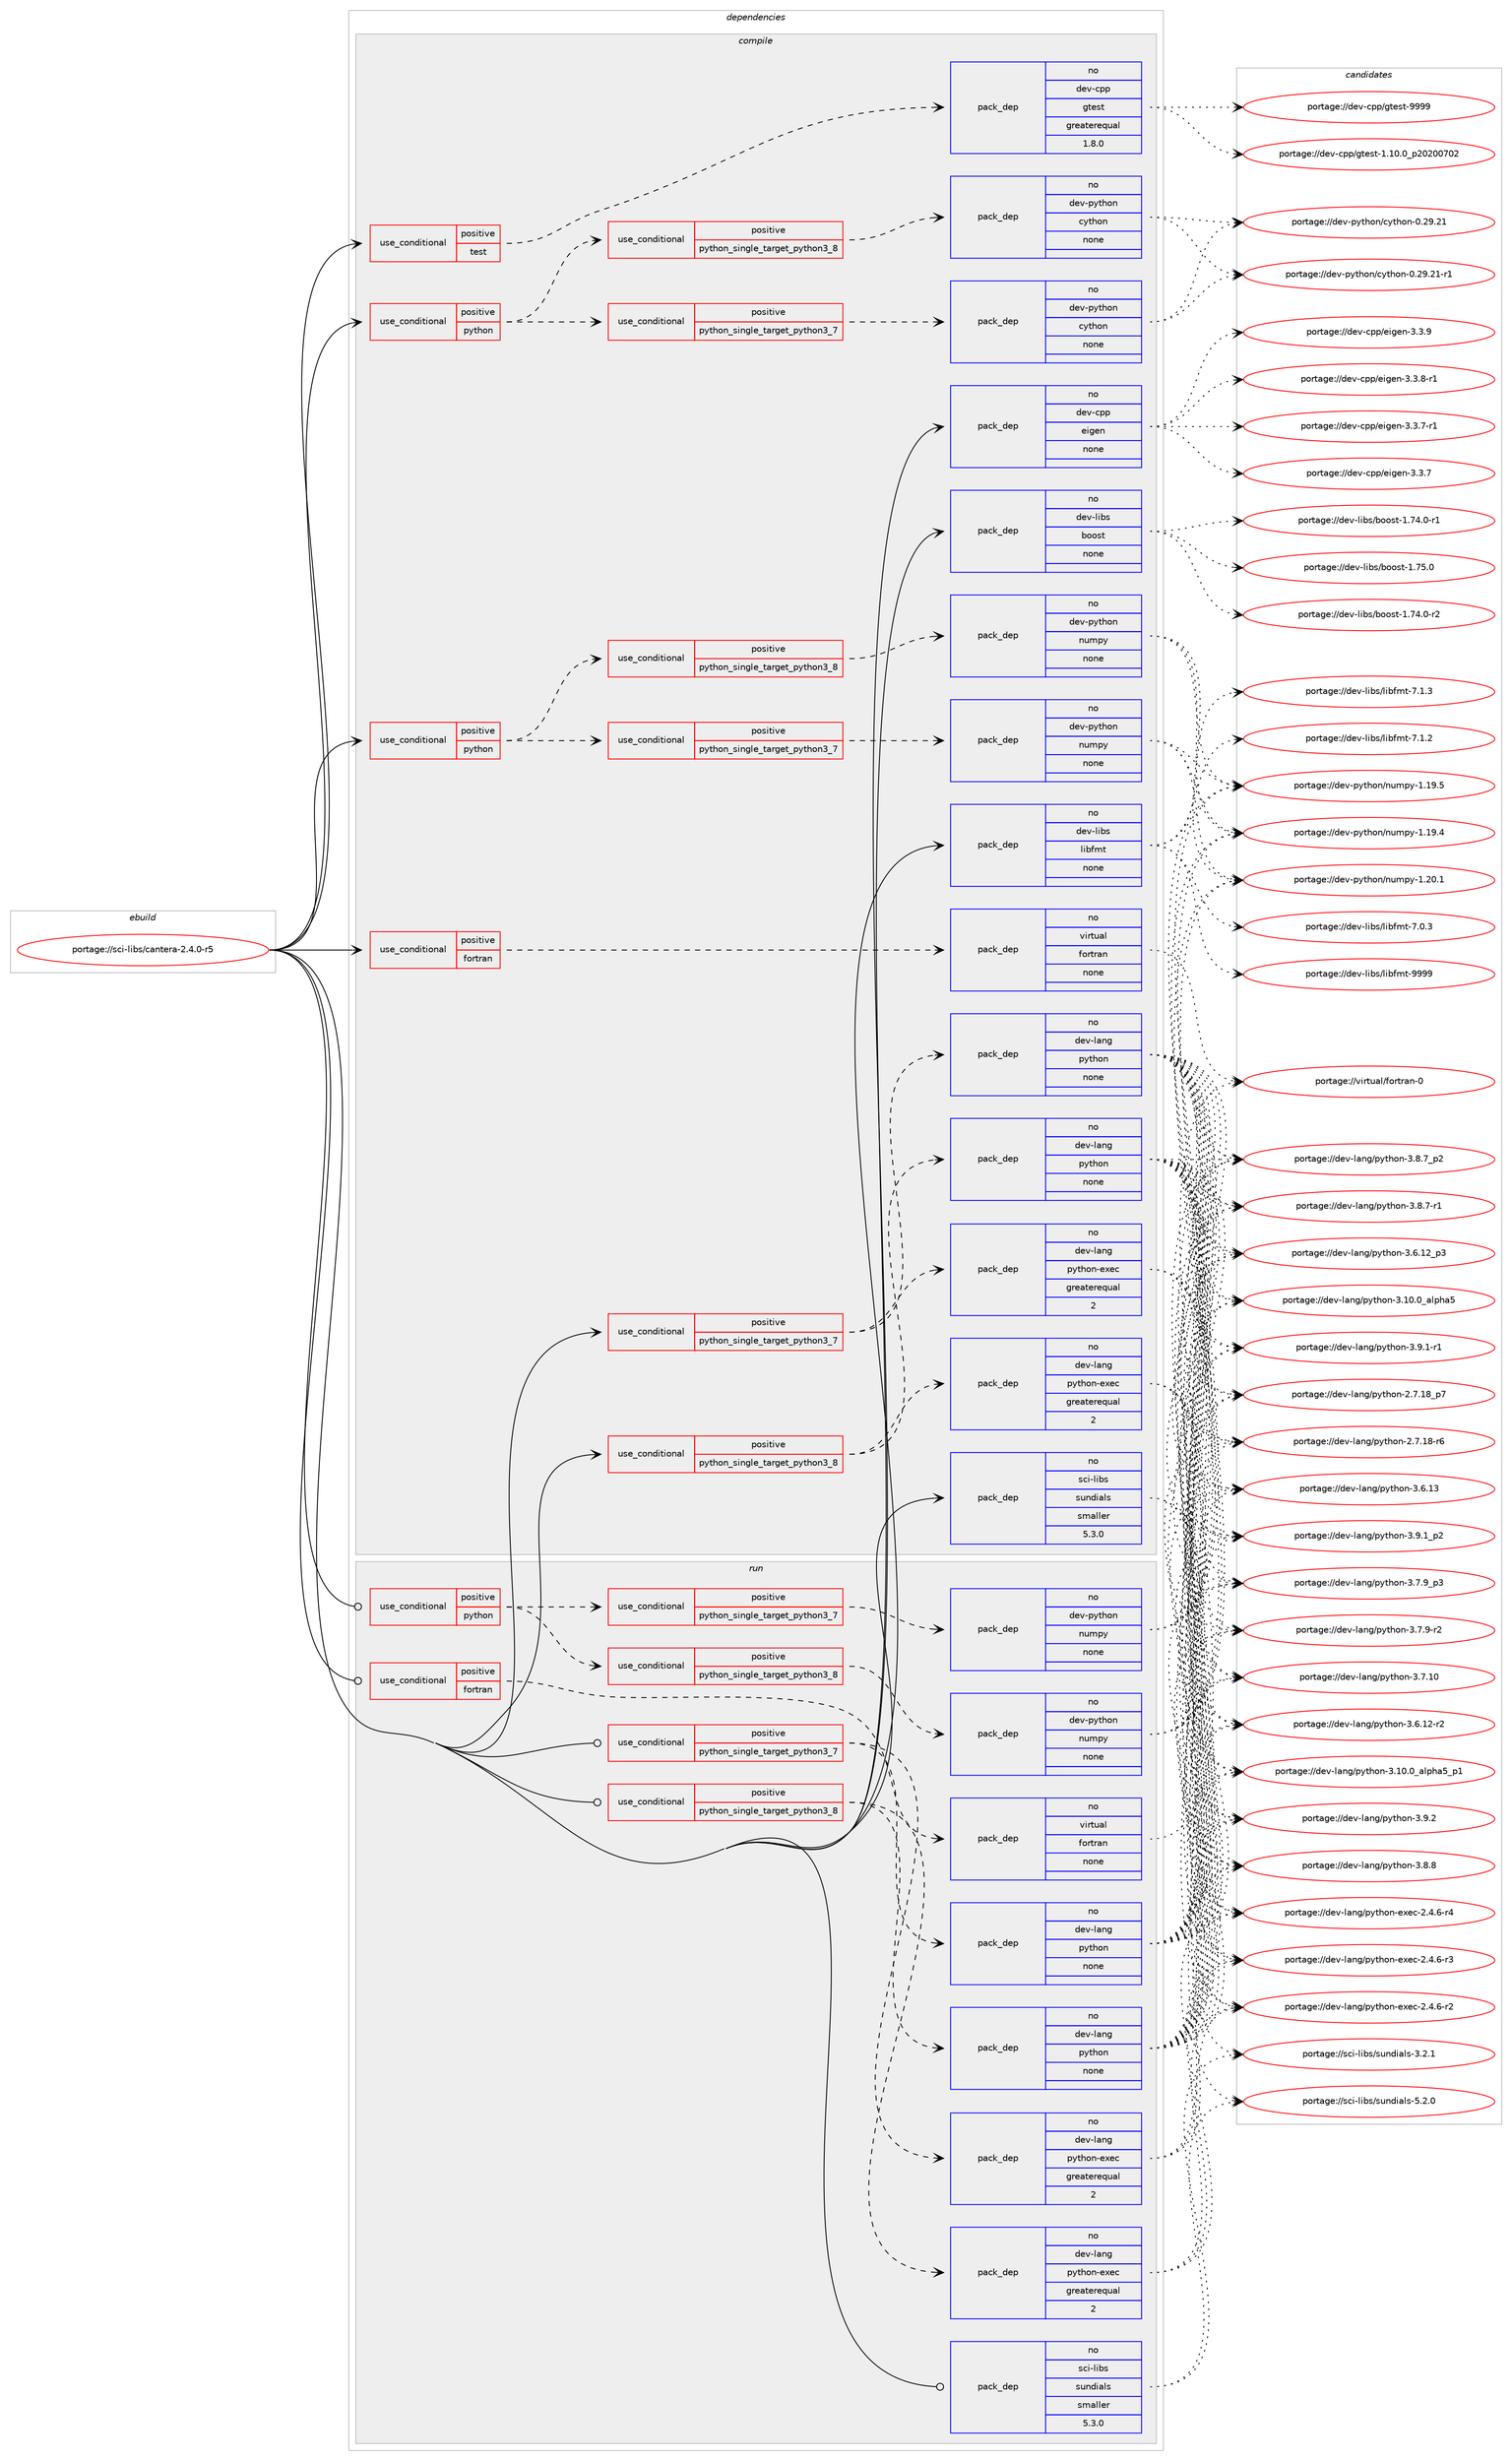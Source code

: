 digraph prolog {

# *************
# Graph options
# *************

newrank=true;
concentrate=true;
compound=true;
graph [rankdir=LR,fontname=Helvetica,fontsize=10,ranksep=1.5];#, ranksep=2.5, nodesep=0.2];
edge  [arrowhead=vee];
node  [fontname=Helvetica,fontsize=10];

# **********
# The ebuild
# **********

subgraph cluster_leftcol {
color=gray;
rank=same;
label=<<i>ebuild</i>>;
id [label="portage://sci-libs/cantera-2.4.0-r5", color=red, width=4, href="../sci-libs/cantera-2.4.0-r5.svg"];
}

# ****************
# The dependencies
# ****************

subgraph cluster_midcol {
color=gray;
label=<<i>dependencies</i>>;
subgraph cluster_compile {
fillcolor="#eeeeee";
style=filled;
label=<<i>compile</i>>;
subgraph cond1968 {
dependency7760 [label=<<TABLE BORDER="0" CELLBORDER="1" CELLSPACING="0" CELLPADDING="4"><TR><TD ROWSPAN="3" CELLPADDING="10">use_conditional</TD></TR><TR><TD>positive</TD></TR><TR><TD>fortran</TD></TR></TABLE>>, shape=none, color=red];
subgraph pack5706 {
dependency7761 [label=<<TABLE BORDER="0" CELLBORDER="1" CELLSPACING="0" CELLPADDING="4" WIDTH="220"><TR><TD ROWSPAN="6" CELLPADDING="30">pack_dep</TD></TR><TR><TD WIDTH="110">no</TD></TR><TR><TD>virtual</TD></TR><TR><TD>fortran</TD></TR><TR><TD>none</TD></TR><TR><TD></TD></TR></TABLE>>, shape=none, color=blue];
}
dependency7760:e -> dependency7761:w [weight=20,style="dashed",arrowhead="vee"];
}
id:e -> dependency7760:w [weight=20,style="solid",arrowhead="vee"];
subgraph cond1969 {
dependency7762 [label=<<TABLE BORDER="0" CELLBORDER="1" CELLSPACING="0" CELLPADDING="4"><TR><TD ROWSPAN="3" CELLPADDING="10">use_conditional</TD></TR><TR><TD>positive</TD></TR><TR><TD>python</TD></TR></TABLE>>, shape=none, color=red];
subgraph cond1970 {
dependency7763 [label=<<TABLE BORDER="0" CELLBORDER="1" CELLSPACING="0" CELLPADDING="4"><TR><TD ROWSPAN="3" CELLPADDING="10">use_conditional</TD></TR><TR><TD>positive</TD></TR><TR><TD>python_single_target_python3_7</TD></TR></TABLE>>, shape=none, color=red];
subgraph pack5707 {
dependency7764 [label=<<TABLE BORDER="0" CELLBORDER="1" CELLSPACING="0" CELLPADDING="4" WIDTH="220"><TR><TD ROWSPAN="6" CELLPADDING="30">pack_dep</TD></TR><TR><TD WIDTH="110">no</TD></TR><TR><TD>dev-python</TD></TR><TR><TD>cython</TD></TR><TR><TD>none</TD></TR><TR><TD></TD></TR></TABLE>>, shape=none, color=blue];
}
dependency7763:e -> dependency7764:w [weight=20,style="dashed",arrowhead="vee"];
}
dependency7762:e -> dependency7763:w [weight=20,style="dashed",arrowhead="vee"];
subgraph cond1971 {
dependency7765 [label=<<TABLE BORDER="0" CELLBORDER="1" CELLSPACING="0" CELLPADDING="4"><TR><TD ROWSPAN="3" CELLPADDING="10">use_conditional</TD></TR><TR><TD>positive</TD></TR><TR><TD>python_single_target_python3_8</TD></TR></TABLE>>, shape=none, color=red];
subgraph pack5708 {
dependency7766 [label=<<TABLE BORDER="0" CELLBORDER="1" CELLSPACING="0" CELLPADDING="4" WIDTH="220"><TR><TD ROWSPAN="6" CELLPADDING="30">pack_dep</TD></TR><TR><TD WIDTH="110">no</TD></TR><TR><TD>dev-python</TD></TR><TR><TD>cython</TD></TR><TR><TD>none</TD></TR><TR><TD></TD></TR></TABLE>>, shape=none, color=blue];
}
dependency7765:e -> dependency7766:w [weight=20,style="dashed",arrowhead="vee"];
}
dependency7762:e -> dependency7765:w [weight=20,style="dashed",arrowhead="vee"];
}
id:e -> dependency7762:w [weight=20,style="solid",arrowhead="vee"];
subgraph cond1972 {
dependency7767 [label=<<TABLE BORDER="0" CELLBORDER="1" CELLSPACING="0" CELLPADDING="4"><TR><TD ROWSPAN="3" CELLPADDING="10">use_conditional</TD></TR><TR><TD>positive</TD></TR><TR><TD>python</TD></TR></TABLE>>, shape=none, color=red];
subgraph cond1973 {
dependency7768 [label=<<TABLE BORDER="0" CELLBORDER="1" CELLSPACING="0" CELLPADDING="4"><TR><TD ROWSPAN="3" CELLPADDING="10">use_conditional</TD></TR><TR><TD>positive</TD></TR><TR><TD>python_single_target_python3_7</TD></TR></TABLE>>, shape=none, color=red];
subgraph pack5709 {
dependency7769 [label=<<TABLE BORDER="0" CELLBORDER="1" CELLSPACING="0" CELLPADDING="4" WIDTH="220"><TR><TD ROWSPAN="6" CELLPADDING="30">pack_dep</TD></TR><TR><TD WIDTH="110">no</TD></TR><TR><TD>dev-python</TD></TR><TR><TD>numpy</TD></TR><TR><TD>none</TD></TR><TR><TD></TD></TR></TABLE>>, shape=none, color=blue];
}
dependency7768:e -> dependency7769:w [weight=20,style="dashed",arrowhead="vee"];
}
dependency7767:e -> dependency7768:w [weight=20,style="dashed",arrowhead="vee"];
subgraph cond1974 {
dependency7770 [label=<<TABLE BORDER="0" CELLBORDER="1" CELLSPACING="0" CELLPADDING="4"><TR><TD ROWSPAN="3" CELLPADDING="10">use_conditional</TD></TR><TR><TD>positive</TD></TR><TR><TD>python_single_target_python3_8</TD></TR></TABLE>>, shape=none, color=red];
subgraph pack5710 {
dependency7771 [label=<<TABLE BORDER="0" CELLBORDER="1" CELLSPACING="0" CELLPADDING="4" WIDTH="220"><TR><TD ROWSPAN="6" CELLPADDING="30">pack_dep</TD></TR><TR><TD WIDTH="110">no</TD></TR><TR><TD>dev-python</TD></TR><TR><TD>numpy</TD></TR><TR><TD>none</TD></TR><TR><TD></TD></TR></TABLE>>, shape=none, color=blue];
}
dependency7770:e -> dependency7771:w [weight=20,style="dashed",arrowhead="vee"];
}
dependency7767:e -> dependency7770:w [weight=20,style="dashed",arrowhead="vee"];
}
id:e -> dependency7767:w [weight=20,style="solid",arrowhead="vee"];
subgraph cond1975 {
dependency7772 [label=<<TABLE BORDER="0" CELLBORDER="1" CELLSPACING="0" CELLPADDING="4"><TR><TD ROWSPAN="3" CELLPADDING="10">use_conditional</TD></TR><TR><TD>positive</TD></TR><TR><TD>python_single_target_python3_7</TD></TR></TABLE>>, shape=none, color=red];
subgraph pack5711 {
dependency7773 [label=<<TABLE BORDER="0" CELLBORDER="1" CELLSPACING="0" CELLPADDING="4" WIDTH="220"><TR><TD ROWSPAN="6" CELLPADDING="30">pack_dep</TD></TR><TR><TD WIDTH="110">no</TD></TR><TR><TD>dev-lang</TD></TR><TR><TD>python</TD></TR><TR><TD>none</TD></TR><TR><TD></TD></TR></TABLE>>, shape=none, color=blue];
}
dependency7772:e -> dependency7773:w [weight=20,style="dashed",arrowhead="vee"];
subgraph pack5712 {
dependency7774 [label=<<TABLE BORDER="0" CELLBORDER="1" CELLSPACING="0" CELLPADDING="4" WIDTH="220"><TR><TD ROWSPAN="6" CELLPADDING="30">pack_dep</TD></TR><TR><TD WIDTH="110">no</TD></TR><TR><TD>dev-lang</TD></TR><TR><TD>python-exec</TD></TR><TR><TD>greaterequal</TD></TR><TR><TD>2</TD></TR></TABLE>>, shape=none, color=blue];
}
dependency7772:e -> dependency7774:w [weight=20,style="dashed",arrowhead="vee"];
}
id:e -> dependency7772:w [weight=20,style="solid",arrowhead="vee"];
subgraph cond1976 {
dependency7775 [label=<<TABLE BORDER="0" CELLBORDER="1" CELLSPACING="0" CELLPADDING="4"><TR><TD ROWSPAN="3" CELLPADDING="10">use_conditional</TD></TR><TR><TD>positive</TD></TR><TR><TD>python_single_target_python3_8</TD></TR></TABLE>>, shape=none, color=red];
subgraph pack5713 {
dependency7776 [label=<<TABLE BORDER="0" CELLBORDER="1" CELLSPACING="0" CELLPADDING="4" WIDTH="220"><TR><TD ROWSPAN="6" CELLPADDING="30">pack_dep</TD></TR><TR><TD WIDTH="110">no</TD></TR><TR><TD>dev-lang</TD></TR><TR><TD>python</TD></TR><TR><TD>none</TD></TR><TR><TD></TD></TR></TABLE>>, shape=none, color=blue];
}
dependency7775:e -> dependency7776:w [weight=20,style="dashed",arrowhead="vee"];
subgraph pack5714 {
dependency7777 [label=<<TABLE BORDER="0" CELLBORDER="1" CELLSPACING="0" CELLPADDING="4" WIDTH="220"><TR><TD ROWSPAN="6" CELLPADDING="30">pack_dep</TD></TR><TR><TD WIDTH="110">no</TD></TR><TR><TD>dev-lang</TD></TR><TR><TD>python-exec</TD></TR><TR><TD>greaterequal</TD></TR><TR><TD>2</TD></TR></TABLE>>, shape=none, color=blue];
}
dependency7775:e -> dependency7777:w [weight=20,style="dashed",arrowhead="vee"];
}
id:e -> dependency7775:w [weight=20,style="solid",arrowhead="vee"];
subgraph cond1977 {
dependency7778 [label=<<TABLE BORDER="0" CELLBORDER="1" CELLSPACING="0" CELLPADDING="4"><TR><TD ROWSPAN="3" CELLPADDING="10">use_conditional</TD></TR><TR><TD>positive</TD></TR><TR><TD>test</TD></TR></TABLE>>, shape=none, color=red];
subgraph pack5715 {
dependency7779 [label=<<TABLE BORDER="0" CELLBORDER="1" CELLSPACING="0" CELLPADDING="4" WIDTH="220"><TR><TD ROWSPAN="6" CELLPADDING="30">pack_dep</TD></TR><TR><TD WIDTH="110">no</TD></TR><TR><TD>dev-cpp</TD></TR><TR><TD>gtest</TD></TR><TR><TD>greaterequal</TD></TR><TR><TD>1.8.0</TD></TR></TABLE>>, shape=none, color=blue];
}
dependency7778:e -> dependency7779:w [weight=20,style="dashed",arrowhead="vee"];
}
id:e -> dependency7778:w [weight=20,style="solid",arrowhead="vee"];
subgraph pack5716 {
dependency7780 [label=<<TABLE BORDER="0" CELLBORDER="1" CELLSPACING="0" CELLPADDING="4" WIDTH="220"><TR><TD ROWSPAN="6" CELLPADDING="30">pack_dep</TD></TR><TR><TD WIDTH="110">no</TD></TR><TR><TD>dev-cpp</TD></TR><TR><TD>eigen</TD></TR><TR><TD>none</TD></TR><TR><TD></TD></TR></TABLE>>, shape=none, color=blue];
}
id:e -> dependency7780:w [weight=20,style="solid",arrowhead="vee"];
subgraph pack5717 {
dependency7781 [label=<<TABLE BORDER="0" CELLBORDER="1" CELLSPACING="0" CELLPADDING="4" WIDTH="220"><TR><TD ROWSPAN="6" CELLPADDING="30">pack_dep</TD></TR><TR><TD WIDTH="110">no</TD></TR><TR><TD>dev-libs</TD></TR><TR><TD>boost</TD></TR><TR><TD>none</TD></TR><TR><TD></TD></TR></TABLE>>, shape=none, color=blue];
}
id:e -> dependency7781:w [weight=20,style="solid",arrowhead="vee"];
subgraph pack5718 {
dependency7782 [label=<<TABLE BORDER="0" CELLBORDER="1" CELLSPACING="0" CELLPADDING="4" WIDTH="220"><TR><TD ROWSPAN="6" CELLPADDING="30">pack_dep</TD></TR><TR><TD WIDTH="110">no</TD></TR><TR><TD>dev-libs</TD></TR><TR><TD>libfmt</TD></TR><TR><TD>none</TD></TR><TR><TD></TD></TR></TABLE>>, shape=none, color=blue];
}
id:e -> dependency7782:w [weight=20,style="solid",arrowhead="vee"];
subgraph pack5719 {
dependency7783 [label=<<TABLE BORDER="0" CELLBORDER="1" CELLSPACING="0" CELLPADDING="4" WIDTH="220"><TR><TD ROWSPAN="6" CELLPADDING="30">pack_dep</TD></TR><TR><TD WIDTH="110">no</TD></TR><TR><TD>sci-libs</TD></TR><TR><TD>sundials</TD></TR><TR><TD>smaller</TD></TR><TR><TD>5.3.0</TD></TR></TABLE>>, shape=none, color=blue];
}
id:e -> dependency7783:w [weight=20,style="solid",arrowhead="vee"];
}
subgraph cluster_compileandrun {
fillcolor="#eeeeee";
style=filled;
label=<<i>compile and run</i>>;
}
subgraph cluster_run {
fillcolor="#eeeeee";
style=filled;
label=<<i>run</i>>;
subgraph cond1978 {
dependency7784 [label=<<TABLE BORDER="0" CELLBORDER="1" CELLSPACING="0" CELLPADDING="4"><TR><TD ROWSPAN="3" CELLPADDING="10">use_conditional</TD></TR><TR><TD>positive</TD></TR><TR><TD>fortran</TD></TR></TABLE>>, shape=none, color=red];
subgraph pack5720 {
dependency7785 [label=<<TABLE BORDER="0" CELLBORDER="1" CELLSPACING="0" CELLPADDING="4" WIDTH="220"><TR><TD ROWSPAN="6" CELLPADDING="30">pack_dep</TD></TR><TR><TD WIDTH="110">no</TD></TR><TR><TD>virtual</TD></TR><TR><TD>fortran</TD></TR><TR><TD>none</TD></TR><TR><TD></TD></TR></TABLE>>, shape=none, color=blue];
}
dependency7784:e -> dependency7785:w [weight=20,style="dashed",arrowhead="vee"];
}
id:e -> dependency7784:w [weight=20,style="solid",arrowhead="odot"];
subgraph cond1979 {
dependency7786 [label=<<TABLE BORDER="0" CELLBORDER="1" CELLSPACING="0" CELLPADDING="4"><TR><TD ROWSPAN="3" CELLPADDING="10">use_conditional</TD></TR><TR><TD>positive</TD></TR><TR><TD>python</TD></TR></TABLE>>, shape=none, color=red];
subgraph cond1980 {
dependency7787 [label=<<TABLE BORDER="0" CELLBORDER="1" CELLSPACING="0" CELLPADDING="4"><TR><TD ROWSPAN="3" CELLPADDING="10">use_conditional</TD></TR><TR><TD>positive</TD></TR><TR><TD>python_single_target_python3_7</TD></TR></TABLE>>, shape=none, color=red];
subgraph pack5721 {
dependency7788 [label=<<TABLE BORDER="0" CELLBORDER="1" CELLSPACING="0" CELLPADDING="4" WIDTH="220"><TR><TD ROWSPAN="6" CELLPADDING="30">pack_dep</TD></TR><TR><TD WIDTH="110">no</TD></TR><TR><TD>dev-python</TD></TR><TR><TD>numpy</TD></TR><TR><TD>none</TD></TR><TR><TD></TD></TR></TABLE>>, shape=none, color=blue];
}
dependency7787:e -> dependency7788:w [weight=20,style="dashed",arrowhead="vee"];
}
dependency7786:e -> dependency7787:w [weight=20,style="dashed",arrowhead="vee"];
subgraph cond1981 {
dependency7789 [label=<<TABLE BORDER="0" CELLBORDER="1" CELLSPACING="0" CELLPADDING="4"><TR><TD ROWSPAN="3" CELLPADDING="10">use_conditional</TD></TR><TR><TD>positive</TD></TR><TR><TD>python_single_target_python3_8</TD></TR></TABLE>>, shape=none, color=red];
subgraph pack5722 {
dependency7790 [label=<<TABLE BORDER="0" CELLBORDER="1" CELLSPACING="0" CELLPADDING="4" WIDTH="220"><TR><TD ROWSPAN="6" CELLPADDING="30">pack_dep</TD></TR><TR><TD WIDTH="110">no</TD></TR><TR><TD>dev-python</TD></TR><TR><TD>numpy</TD></TR><TR><TD>none</TD></TR><TR><TD></TD></TR></TABLE>>, shape=none, color=blue];
}
dependency7789:e -> dependency7790:w [weight=20,style="dashed",arrowhead="vee"];
}
dependency7786:e -> dependency7789:w [weight=20,style="dashed",arrowhead="vee"];
}
id:e -> dependency7786:w [weight=20,style="solid",arrowhead="odot"];
subgraph cond1982 {
dependency7791 [label=<<TABLE BORDER="0" CELLBORDER="1" CELLSPACING="0" CELLPADDING="4"><TR><TD ROWSPAN="3" CELLPADDING="10">use_conditional</TD></TR><TR><TD>positive</TD></TR><TR><TD>python_single_target_python3_7</TD></TR></TABLE>>, shape=none, color=red];
subgraph pack5723 {
dependency7792 [label=<<TABLE BORDER="0" CELLBORDER="1" CELLSPACING="0" CELLPADDING="4" WIDTH="220"><TR><TD ROWSPAN="6" CELLPADDING="30">pack_dep</TD></TR><TR><TD WIDTH="110">no</TD></TR><TR><TD>dev-lang</TD></TR><TR><TD>python</TD></TR><TR><TD>none</TD></TR><TR><TD></TD></TR></TABLE>>, shape=none, color=blue];
}
dependency7791:e -> dependency7792:w [weight=20,style="dashed",arrowhead="vee"];
subgraph pack5724 {
dependency7793 [label=<<TABLE BORDER="0" CELLBORDER="1" CELLSPACING="0" CELLPADDING="4" WIDTH="220"><TR><TD ROWSPAN="6" CELLPADDING="30">pack_dep</TD></TR><TR><TD WIDTH="110">no</TD></TR><TR><TD>dev-lang</TD></TR><TR><TD>python-exec</TD></TR><TR><TD>greaterequal</TD></TR><TR><TD>2</TD></TR></TABLE>>, shape=none, color=blue];
}
dependency7791:e -> dependency7793:w [weight=20,style="dashed",arrowhead="vee"];
}
id:e -> dependency7791:w [weight=20,style="solid",arrowhead="odot"];
subgraph cond1983 {
dependency7794 [label=<<TABLE BORDER="0" CELLBORDER="1" CELLSPACING="0" CELLPADDING="4"><TR><TD ROWSPAN="3" CELLPADDING="10">use_conditional</TD></TR><TR><TD>positive</TD></TR><TR><TD>python_single_target_python3_8</TD></TR></TABLE>>, shape=none, color=red];
subgraph pack5725 {
dependency7795 [label=<<TABLE BORDER="0" CELLBORDER="1" CELLSPACING="0" CELLPADDING="4" WIDTH="220"><TR><TD ROWSPAN="6" CELLPADDING="30">pack_dep</TD></TR><TR><TD WIDTH="110">no</TD></TR><TR><TD>dev-lang</TD></TR><TR><TD>python</TD></TR><TR><TD>none</TD></TR><TR><TD></TD></TR></TABLE>>, shape=none, color=blue];
}
dependency7794:e -> dependency7795:w [weight=20,style="dashed",arrowhead="vee"];
subgraph pack5726 {
dependency7796 [label=<<TABLE BORDER="0" CELLBORDER="1" CELLSPACING="0" CELLPADDING="4" WIDTH="220"><TR><TD ROWSPAN="6" CELLPADDING="30">pack_dep</TD></TR><TR><TD WIDTH="110">no</TD></TR><TR><TD>dev-lang</TD></TR><TR><TD>python-exec</TD></TR><TR><TD>greaterequal</TD></TR><TR><TD>2</TD></TR></TABLE>>, shape=none, color=blue];
}
dependency7794:e -> dependency7796:w [weight=20,style="dashed",arrowhead="vee"];
}
id:e -> dependency7794:w [weight=20,style="solid",arrowhead="odot"];
subgraph pack5727 {
dependency7797 [label=<<TABLE BORDER="0" CELLBORDER="1" CELLSPACING="0" CELLPADDING="4" WIDTH="220"><TR><TD ROWSPAN="6" CELLPADDING="30">pack_dep</TD></TR><TR><TD WIDTH="110">no</TD></TR><TR><TD>sci-libs</TD></TR><TR><TD>sundials</TD></TR><TR><TD>smaller</TD></TR><TR><TD>5.3.0</TD></TR></TABLE>>, shape=none, color=blue];
}
id:e -> dependency7797:w [weight=20,style="solid",arrowhead="odot"];
}
}

# **************
# The candidates
# **************

subgraph cluster_choices {
rank=same;
color=gray;
label=<<i>candidates</i>>;

subgraph choice5706 {
color=black;
nodesep=1;
choice1181051141161179710847102111114116114971104548 [label="portage://virtual/fortran-0", color=red, width=4,href="../virtual/fortran-0.svg"];
dependency7761:e -> choice1181051141161179710847102111114116114971104548:w [style=dotted,weight="100"];
}
subgraph choice5707 {
color=black;
nodesep=1;
choice10010111845112121116104111110479912111610411111045484650574650494511449 [label="portage://dev-python/cython-0.29.21-r1", color=red, width=4,href="../dev-python/cython-0.29.21-r1.svg"];
choice1001011184511212111610411111047991211161041111104548465057465049 [label="portage://dev-python/cython-0.29.21", color=red, width=4,href="../dev-python/cython-0.29.21.svg"];
dependency7764:e -> choice10010111845112121116104111110479912111610411111045484650574650494511449:w [style=dotted,weight="100"];
dependency7764:e -> choice1001011184511212111610411111047991211161041111104548465057465049:w [style=dotted,weight="100"];
}
subgraph choice5708 {
color=black;
nodesep=1;
choice10010111845112121116104111110479912111610411111045484650574650494511449 [label="portage://dev-python/cython-0.29.21-r1", color=red, width=4,href="../dev-python/cython-0.29.21-r1.svg"];
choice1001011184511212111610411111047991211161041111104548465057465049 [label="portage://dev-python/cython-0.29.21", color=red, width=4,href="../dev-python/cython-0.29.21.svg"];
dependency7766:e -> choice10010111845112121116104111110479912111610411111045484650574650494511449:w [style=dotted,weight="100"];
dependency7766:e -> choice1001011184511212111610411111047991211161041111104548465057465049:w [style=dotted,weight="100"];
}
subgraph choice5709 {
color=black;
nodesep=1;
choice100101118451121211161041111104711011710911212145494650484649 [label="portage://dev-python/numpy-1.20.1", color=red, width=4,href="../dev-python/numpy-1.20.1.svg"];
choice100101118451121211161041111104711011710911212145494649574653 [label="portage://dev-python/numpy-1.19.5", color=red, width=4,href="../dev-python/numpy-1.19.5.svg"];
choice100101118451121211161041111104711011710911212145494649574652 [label="portage://dev-python/numpy-1.19.4", color=red, width=4,href="../dev-python/numpy-1.19.4.svg"];
dependency7769:e -> choice100101118451121211161041111104711011710911212145494650484649:w [style=dotted,weight="100"];
dependency7769:e -> choice100101118451121211161041111104711011710911212145494649574653:w [style=dotted,weight="100"];
dependency7769:e -> choice100101118451121211161041111104711011710911212145494649574652:w [style=dotted,weight="100"];
}
subgraph choice5710 {
color=black;
nodesep=1;
choice100101118451121211161041111104711011710911212145494650484649 [label="portage://dev-python/numpy-1.20.1", color=red, width=4,href="../dev-python/numpy-1.20.1.svg"];
choice100101118451121211161041111104711011710911212145494649574653 [label="portage://dev-python/numpy-1.19.5", color=red, width=4,href="../dev-python/numpy-1.19.5.svg"];
choice100101118451121211161041111104711011710911212145494649574652 [label="portage://dev-python/numpy-1.19.4", color=red, width=4,href="../dev-python/numpy-1.19.4.svg"];
dependency7771:e -> choice100101118451121211161041111104711011710911212145494650484649:w [style=dotted,weight="100"];
dependency7771:e -> choice100101118451121211161041111104711011710911212145494649574653:w [style=dotted,weight="100"];
dependency7771:e -> choice100101118451121211161041111104711011710911212145494649574652:w [style=dotted,weight="100"];
}
subgraph choice5711 {
color=black;
nodesep=1;
choice100101118451089711010347112121116104111110455146574650 [label="portage://dev-lang/python-3.9.2", color=red, width=4,href="../dev-lang/python-3.9.2.svg"];
choice1001011184510897110103471121211161041111104551465746499511250 [label="portage://dev-lang/python-3.9.1_p2", color=red, width=4,href="../dev-lang/python-3.9.1_p2.svg"];
choice1001011184510897110103471121211161041111104551465746494511449 [label="portage://dev-lang/python-3.9.1-r1", color=red, width=4,href="../dev-lang/python-3.9.1-r1.svg"];
choice100101118451089711010347112121116104111110455146564656 [label="portage://dev-lang/python-3.8.8", color=red, width=4,href="../dev-lang/python-3.8.8.svg"];
choice1001011184510897110103471121211161041111104551465646559511250 [label="portage://dev-lang/python-3.8.7_p2", color=red, width=4,href="../dev-lang/python-3.8.7_p2.svg"];
choice1001011184510897110103471121211161041111104551465646554511449 [label="portage://dev-lang/python-3.8.7-r1", color=red, width=4,href="../dev-lang/python-3.8.7-r1.svg"];
choice1001011184510897110103471121211161041111104551465546579511251 [label="portage://dev-lang/python-3.7.9_p3", color=red, width=4,href="../dev-lang/python-3.7.9_p3.svg"];
choice1001011184510897110103471121211161041111104551465546574511450 [label="portage://dev-lang/python-3.7.9-r2", color=red, width=4,href="../dev-lang/python-3.7.9-r2.svg"];
choice10010111845108971101034711212111610411111045514655464948 [label="portage://dev-lang/python-3.7.10", color=red, width=4,href="../dev-lang/python-3.7.10.svg"];
choice10010111845108971101034711212111610411111045514654464951 [label="portage://dev-lang/python-3.6.13", color=red, width=4,href="../dev-lang/python-3.6.13.svg"];
choice100101118451089711010347112121116104111110455146544649509511251 [label="portage://dev-lang/python-3.6.12_p3", color=red, width=4,href="../dev-lang/python-3.6.12_p3.svg"];
choice100101118451089711010347112121116104111110455146544649504511450 [label="portage://dev-lang/python-3.6.12-r2", color=red, width=4,href="../dev-lang/python-3.6.12-r2.svg"];
choice10010111845108971101034711212111610411111045514649484648959710811210497539511249 [label="portage://dev-lang/python-3.10.0_alpha5_p1", color=red, width=4,href="../dev-lang/python-3.10.0_alpha5_p1.svg"];
choice1001011184510897110103471121211161041111104551464948464895971081121049753 [label="portage://dev-lang/python-3.10.0_alpha5", color=red, width=4,href="../dev-lang/python-3.10.0_alpha5.svg"];
choice100101118451089711010347112121116104111110455046554649569511255 [label="portage://dev-lang/python-2.7.18_p7", color=red, width=4,href="../dev-lang/python-2.7.18_p7.svg"];
choice100101118451089711010347112121116104111110455046554649564511454 [label="portage://dev-lang/python-2.7.18-r6", color=red, width=4,href="../dev-lang/python-2.7.18-r6.svg"];
dependency7773:e -> choice100101118451089711010347112121116104111110455146574650:w [style=dotted,weight="100"];
dependency7773:e -> choice1001011184510897110103471121211161041111104551465746499511250:w [style=dotted,weight="100"];
dependency7773:e -> choice1001011184510897110103471121211161041111104551465746494511449:w [style=dotted,weight="100"];
dependency7773:e -> choice100101118451089711010347112121116104111110455146564656:w [style=dotted,weight="100"];
dependency7773:e -> choice1001011184510897110103471121211161041111104551465646559511250:w [style=dotted,weight="100"];
dependency7773:e -> choice1001011184510897110103471121211161041111104551465646554511449:w [style=dotted,weight="100"];
dependency7773:e -> choice1001011184510897110103471121211161041111104551465546579511251:w [style=dotted,weight="100"];
dependency7773:e -> choice1001011184510897110103471121211161041111104551465546574511450:w [style=dotted,weight="100"];
dependency7773:e -> choice10010111845108971101034711212111610411111045514655464948:w [style=dotted,weight="100"];
dependency7773:e -> choice10010111845108971101034711212111610411111045514654464951:w [style=dotted,weight="100"];
dependency7773:e -> choice100101118451089711010347112121116104111110455146544649509511251:w [style=dotted,weight="100"];
dependency7773:e -> choice100101118451089711010347112121116104111110455146544649504511450:w [style=dotted,weight="100"];
dependency7773:e -> choice10010111845108971101034711212111610411111045514649484648959710811210497539511249:w [style=dotted,weight="100"];
dependency7773:e -> choice1001011184510897110103471121211161041111104551464948464895971081121049753:w [style=dotted,weight="100"];
dependency7773:e -> choice100101118451089711010347112121116104111110455046554649569511255:w [style=dotted,weight="100"];
dependency7773:e -> choice100101118451089711010347112121116104111110455046554649564511454:w [style=dotted,weight="100"];
}
subgraph choice5712 {
color=black;
nodesep=1;
choice10010111845108971101034711212111610411111045101120101994550465246544511452 [label="portage://dev-lang/python-exec-2.4.6-r4", color=red, width=4,href="../dev-lang/python-exec-2.4.6-r4.svg"];
choice10010111845108971101034711212111610411111045101120101994550465246544511451 [label="portage://dev-lang/python-exec-2.4.6-r3", color=red, width=4,href="../dev-lang/python-exec-2.4.6-r3.svg"];
choice10010111845108971101034711212111610411111045101120101994550465246544511450 [label="portage://dev-lang/python-exec-2.4.6-r2", color=red, width=4,href="../dev-lang/python-exec-2.4.6-r2.svg"];
dependency7774:e -> choice10010111845108971101034711212111610411111045101120101994550465246544511452:w [style=dotted,weight="100"];
dependency7774:e -> choice10010111845108971101034711212111610411111045101120101994550465246544511451:w [style=dotted,weight="100"];
dependency7774:e -> choice10010111845108971101034711212111610411111045101120101994550465246544511450:w [style=dotted,weight="100"];
}
subgraph choice5713 {
color=black;
nodesep=1;
choice100101118451089711010347112121116104111110455146574650 [label="portage://dev-lang/python-3.9.2", color=red, width=4,href="../dev-lang/python-3.9.2.svg"];
choice1001011184510897110103471121211161041111104551465746499511250 [label="portage://dev-lang/python-3.9.1_p2", color=red, width=4,href="../dev-lang/python-3.9.1_p2.svg"];
choice1001011184510897110103471121211161041111104551465746494511449 [label="portage://dev-lang/python-3.9.1-r1", color=red, width=4,href="../dev-lang/python-3.9.1-r1.svg"];
choice100101118451089711010347112121116104111110455146564656 [label="portage://dev-lang/python-3.8.8", color=red, width=4,href="../dev-lang/python-3.8.8.svg"];
choice1001011184510897110103471121211161041111104551465646559511250 [label="portage://dev-lang/python-3.8.7_p2", color=red, width=4,href="../dev-lang/python-3.8.7_p2.svg"];
choice1001011184510897110103471121211161041111104551465646554511449 [label="portage://dev-lang/python-3.8.7-r1", color=red, width=4,href="../dev-lang/python-3.8.7-r1.svg"];
choice1001011184510897110103471121211161041111104551465546579511251 [label="portage://dev-lang/python-3.7.9_p3", color=red, width=4,href="../dev-lang/python-3.7.9_p3.svg"];
choice1001011184510897110103471121211161041111104551465546574511450 [label="portage://dev-lang/python-3.7.9-r2", color=red, width=4,href="../dev-lang/python-3.7.9-r2.svg"];
choice10010111845108971101034711212111610411111045514655464948 [label="portage://dev-lang/python-3.7.10", color=red, width=4,href="../dev-lang/python-3.7.10.svg"];
choice10010111845108971101034711212111610411111045514654464951 [label="portage://dev-lang/python-3.6.13", color=red, width=4,href="../dev-lang/python-3.6.13.svg"];
choice100101118451089711010347112121116104111110455146544649509511251 [label="portage://dev-lang/python-3.6.12_p3", color=red, width=4,href="../dev-lang/python-3.6.12_p3.svg"];
choice100101118451089711010347112121116104111110455146544649504511450 [label="portage://dev-lang/python-3.6.12-r2", color=red, width=4,href="../dev-lang/python-3.6.12-r2.svg"];
choice10010111845108971101034711212111610411111045514649484648959710811210497539511249 [label="portage://dev-lang/python-3.10.0_alpha5_p1", color=red, width=4,href="../dev-lang/python-3.10.0_alpha5_p1.svg"];
choice1001011184510897110103471121211161041111104551464948464895971081121049753 [label="portage://dev-lang/python-3.10.0_alpha5", color=red, width=4,href="../dev-lang/python-3.10.0_alpha5.svg"];
choice100101118451089711010347112121116104111110455046554649569511255 [label="portage://dev-lang/python-2.7.18_p7", color=red, width=4,href="../dev-lang/python-2.7.18_p7.svg"];
choice100101118451089711010347112121116104111110455046554649564511454 [label="portage://dev-lang/python-2.7.18-r6", color=red, width=4,href="../dev-lang/python-2.7.18-r6.svg"];
dependency7776:e -> choice100101118451089711010347112121116104111110455146574650:w [style=dotted,weight="100"];
dependency7776:e -> choice1001011184510897110103471121211161041111104551465746499511250:w [style=dotted,weight="100"];
dependency7776:e -> choice1001011184510897110103471121211161041111104551465746494511449:w [style=dotted,weight="100"];
dependency7776:e -> choice100101118451089711010347112121116104111110455146564656:w [style=dotted,weight="100"];
dependency7776:e -> choice1001011184510897110103471121211161041111104551465646559511250:w [style=dotted,weight="100"];
dependency7776:e -> choice1001011184510897110103471121211161041111104551465646554511449:w [style=dotted,weight="100"];
dependency7776:e -> choice1001011184510897110103471121211161041111104551465546579511251:w [style=dotted,weight="100"];
dependency7776:e -> choice1001011184510897110103471121211161041111104551465546574511450:w [style=dotted,weight="100"];
dependency7776:e -> choice10010111845108971101034711212111610411111045514655464948:w [style=dotted,weight="100"];
dependency7776:e -> choice10010111845108971101034711212111610411111045514654464951:w [style=dotted,weight="100"];
dependency7776:e -> choice100101118451089711010347112121116104111110455146544649509511251:w [style=dotted,weight="100"];
dependency7776:e -> choice100101118451089711010347112121116104111110455146544649504511450:w [style=dotted,weight="100"];
dependency7776:e -> choice10010111845108971101034711212111610411111045514649484648959710811210497539511249:w [style=dotted,weight="100"];
dependency7776:e -> choice1001011184510897110103471121211161041111104551464948464895971081121049753:w [style=dotted,weight="100"];
dependency7776:e -> choice100101118451089711010347112121116104111110455046554649569511255:w [style=dotted,weight="100"];
dependency7776:e -> choice100101118451089711010347112121116104111110455046554649564511454:w [style=dotted,weight="100"];
}
subgraph choice5714 {
color=black;
nodesep=1;
choice10010111845108971101034711212111610411111045101120101994550465246544511452 [label="portage://dev-lang/python-exec-2.4.6-r4", color=red, width=4,href="../dev-lang/python-exec-2.4.6-r4.svg"];
choice10010111845108971101034711212111610411111045101120101994550465246544511451 [label="portage://dev-lang/python-exec-2.4.6-r3", color=red, width=4,href="../dev-lang/python-exec-2.4.6-r3.svg"];
choice10010111845108971101034711212111610411111045101120101994550465246544511450 [label="portage://dev-lang/python-exec-2.4.6-r2", color=red, width=4,href="../dev-lang/python-exec-2.4.6-r2.svg"];
dependency7777:e -> choice10010111845108971101034711212111610411111045101120101994550465246544511452:w [style=dotted,weight="100"];
dependency7777:e -> choice10010111845108971101034711212111610411111045101120101994550465246544511451:w [style=dotted,weight="100"];
dependency7777:e -> choice10010111845108971101034711212111610411111045101120101994550465246544511450:w [style=dotted,weight="100"];
}
subgraph choice5715 {
color=black;
nodesep=1;
choice1001011184599112112471031161011151164557575757 [label="portage://dev-cpp/gtest-9999", color=red, width=4,href="../dev-cpp/gtest-9999.svg"];
choice10010111845991121124710311610111511645494649484648951125048504848554850 [label="portage://dev-cpp/gtest-1.10.0_p20200702", color=red, width=4,href="../dev-cpp/gtest-1.10.0_p20200702.svg"];
dependency7779:e -> choice1001011184599112112471031161011151164557575757:w [style=dotted,weight="100"];
dependency7779:e -> choice10010111845991121124710311610111511645494649484648951125048504848554850:w [style=dotted,weight="100"];
}
subgraph choice5716 {
color=black;
nodesep=1;
choice100101118459911211247101105103101110455146514657 [label="portage://dev-cpp/eigen-3.3.9", color=red, width=4,href="../dev-cpp/eigen-3.3.9.svg"];
choice1001011184599112112471011051031011104551465146564511449 [label="portage://dev-cpp/eigen-3.3.8-r1", color=red, width=4,href="../dev-cpp/eigen-3.3.8-r1.svg"];
choice1001011184599112112471011051031011104551465146554511449 [label="portage://dev-cpp/eigen-3.3.7-r1", color=red, width=4,href="../dev-cpp/eigen-3.3.7-r1.svg"];
choice100101118459911211247101105103101110455146514655 [label="portage://dev-cpp/eigen-3.3.7", color=red, width=4,href="../dev-cpp/eigen-3.3.7.svg"];
dependency7780:e -> choice100101118459911211247101105103101110455146514657:w [style=dotted,weight="100"];
dependency7780:e -> choice1001011184599112112471011051031011104551465146564511449:w [style=dotted,weight="100"];
dependency7780:e -> choice1001011184599112112471011051031011104551465146554511449:w [style=dotted,weight="100"];
dependency7780:e -> choice100101118459911211247101105103101110455146514655:w [style=dotted,weight="100"];
}
subgraph choice5717 {
color=black;
nodesep=1;
choice1001011184510810598115479811111111511645494655534648 [label="portage://dev-libs/boost-1.75.0", color=red, width=4,href="../dev-libs/boost-1.75.0.svg"];
choice10010111845108105981154798111111115116454946555246484511450 [label="portage://dev-libs/boost-1.74.0-r2", color=red, width=4,href="../dev-libs/boost-1.74.0-r2.svg"];
choice10010111845108105981154798111111115116454946555246484511449 [label="portage://dev-libs/boost-1.74.0-r1", color=red, width=4,href="../dev-libs/boost-1.74.0-r1.svg"];
dependency7781:e -> choice1001011184510810598115479811111111511645494655534648:w [style=dotted,weight="100"];
dependency7781:e -> choice10010111845108105981154798111111115116454946555246484511450:w [style=dotted,weight="100"];
dependency7781:e -> choice10010111845108105981154798111111115116454946555246484511449:w [style=dotted,weight="100"];
}
subgraph choice5718 {
color=black;
nodesep=1;
choice100101118451081059811547108105981021091164557575757 [label="portage://dev-libs/libfmt-9999", color=red, width=4,href="../dev-libs/libfmt-9999.svg"];
choice10010111845108105981154710810598102109116455546494651 [label="portage://dev-libs/libfmt-7.1.3", color=red, width=4,href="../dev-libs/libfmt-7.1.3.svg"];
choice10010111845108105981154710810598102109116455546494650 [label="portage://dev-libs/libfmt-7.1.2", color=red, width=4,href="../dev-libs/libfmt-7.1.2.svg"];
choice10010111845108105981154710810598102109116455546484651 [label="portage://dev-libs/libfmt-7.0.3", color=red, width=4,href="../dev-libs/libfmt-7.0.3.svg"];
dependency7782:e -> choice100101118451081059811547108105981021091164557575757:w [style=dotted,weight="100"];
dependency7782:e -> choice10010111845108105981154710810598102109116455546494651:w [style=dotted,weight="100"];
dependency7782:e -> choice10010111845108105981154710810598102109116455546494650:w [style=dotted,weight="100"];
dependency7782:e -> choice10010111845108105981154710810598102109116455546484651:w [style=dotted,weight="100"];
}
subgraph choice5719 {
color=black;
nodesep=1;
choice1159910545108105981154711511711010010597108115455346504648 [label="portage://sci-libs/sundials-5.2.0", color=red, width=4,href="../sci-libs/sundials-5.2.0.svg"];
choice1159910545108105981154711511711010010597108115455146504649 [label="portage://sci-libs/sundials-3.2.1", color=red, width=4,href="../sci-libs/sundials-3.2.1.svg"];
dependency7783:e -> choice1159910545108105981154711511711010010597108115455346504648:w [style=dotted,weight="100"];
dependency7783:e -> choice1159910545108105981154711511711010010597108115455146504649:w [style=dotted,weight="100"];
}
subgraph choice5720 {
color=black;
nodesep=1;
choice1181051141161179710847102111114116114971104548 [label="portage://virtual/fortran-0", color=red, width=4,href="../virtual/fortran-0.svg"];
dependency7785:e -> choice1181051141161179710847102111114116114971104548:w [style=dotted,weight="100"];
}
subgraph choice5721 {
color=black;
nodesep=1;
choice100101118451121211161041111104711011710911212145494650484649 [label="portage://dev-python/numpy-1.20.1", color=red, width=4,href="../dev-python/numpy-1.20.1.svg"];
choice100101118451121211161041111104711011710911212145494649574653 [label="portage://dev-python/numpy-1.19.5", color=red, width=4,href="../dev-python/numpy-1.19.5.svg"];
choice100101118451121211161041111104711011710911212145494649574652 [label="portage://dev-python/numpy-1.19.4", color=red, width=4,href="../dev-python/numpy-1.19.4.svg"];
dependency7788:e -> choice100101118451121211161041111104711011710911212145494650484649:w [style=dotted,weight="100"];
dependency7788:e -> choice100101118451121211161041111104711011710911212145494649574653:w [style=dotted,weight="100"];
dependency7788:e -> choice100101118451121211161041111104711011710911212145494649574652:w [style=dotted,weight="100"];
}
subgraph choice5722 {
color=black;
nodesep=1;
choice100101118451121211161041111104711011710911212145494650484649 [label="portage://dev-python/numpy-1.20.1", color=red, width=4,href="../dev-python/numpy-1.20.1.svg"];
choice100101118451121211161041111104711011710911212145494649574653 [label="portage://dev-python/numpy-1.19.5", color=red, width=4,href="../dev-python/numpy-1.19.5.svg"];
choice100101118451121211161041111104711011710911212145494649574652 [label="portage://dev-python/numpy-1.19.4", color=red, width=4,href="../dev-python/numpy-1.19.4.svg"];
dependency7790:e -> choice100101118451121211161041111104711011710911212145494650484649:w [style=dotted,weight="100"];
dependency7790:e -> choice100101118451121211161041111104711011710911212145494649574653:w [style=dotted,weight="100"];
dependency7790:e -> choice100101118451121211161041111104711011710911212145494649574652:w [style=dotted,weight="100"];
}
subgraph choice5723 {
color=black;
nodesep=1;
choice100101118451089711010347112121116104111110455146574650 [label="portage://dev-lang/python-3.9.2", color=red, width=4,href="../dev-lang/python-3.9.2.svg"];
choice1001011184510897110103471121211161041111104551465746499511250 [label="portage://dev-lang/python-3.9.1_p2", color=red, width=4,href="../dev-lang/python-3.9.1_p2.svg"];
choice1001011184510897110103471121211161041111104551465746494511449 [label="portage://dev-lang/python-3.9.1-r1", color=red, width=4,href="../dev-lang/python-3.9.1-r1.svg"];
choice100101118451089711010347112121116104111110455146564656 [label="portage://dev-lang/python-3.8.8", color=red, width=4,href="../dev-lang/python-3.8.8.svg"];
choice1001011184510897110103471121211161041111104551465646559511250 [label="portage://dev-lang/python-3.8.7_p2", color=red, width=4,href="../dev-lang/python-3.8.7_p2.svg"];
choice1001011184510897110103471121211161041111104551465646554511449 [label="portage://dev-lang/python-3.8.7-r1", color=red, width=4,href="../dev-lang/python-3.8.7-r1.svg"];
choice1001011184510897110103471121211161041111104551465546579511251 [label="portage://dev-lang/python-3.7.9_p3", color=red, width=4,href="../dev-lang/python-3.7.9_p3.svg"];
choice1001011184510897110103471121211161041111104551465546574511450 [label="portage://dev-lang/python-3.7.9-r2", color=red, width=4,href="../dev-lang/python-3.7.9-r2.svg"];
choice10010111845108971101034711212111610411111045514655464948 [label="portage://dev-lang/python-3.7.10", color=red, width=4,href="../dev-lang/python-3.7.10.svg"];
choice10010111845108971101034711212111610411111045514654464951 [label="portage://dev-lang/python-3.6.13", color=red, width=4,href="../dev-lang/python-3.6.13.svg"];
choice100101118451089711010347112121116104111110455146544649509511251 [label="portage://dev-lang/python-3.6.12_p3", color=red, width=4,href="../dev-lang/python-3.6.12_p3.svg"];
choice100101118451089711010347112121116104111110455146544649504511450 [label="portage://dev-lang/python-3.6.12-r2", color=red, width=4,href="../dev-lang/python-3.6.12-r2.svg"];
choice10010111845108971101034711212111610411111045514649484648959710811210497539511249 [label="portage://dev-lang/python-3.10.0_alpha5_p1", color=red, width=4,href="../dev-lang/python-3.10.0_alpha5_p1.svg"];
choice1001011184510897110103471121211161041111104551464948464895971081121049753 [label="portage://dev-lang/python-3.10.0_alpha5", color=red, width=4,href="../dev-lang/python-3.10.0_alpha5.svg"];
choice100101118451089711010347112121116104111110455046554649569511255 [label="portage://dev-lang/python-2.7.18_p7", color=red, width=4,href="../dev-lang/python-2.7.18_p7.svg"];
choice100101118451089711010347112121116104111110455046554649564511454 [label="portage://dev-lang/python-2.7.18-r6", color=red, width=4,href="../dev-lang/python-2.7.18-r6.svg"];
dependency7792:e -> choice100101118451089711010347112121116104111110455146574650:w [style=dotted,weight="100"];
dependency7792:e -> choice1001011184510897110103471121211161041111104551465746499511250:w [style=dotted,weight="100"];
dependency7792:e -> choice1001011184510897110103471121211161041111104551465746494511449:w [style=dotted,weight="100"];
dependency7792:e -> choice100101118451089711010347112121116104111110455146564656:w [style=dotted,weight="100"];
dependency7792:e -> choice1001011184510897110103471121211161041111104551465646559511250:w [style=dotted,weight="100"];
dependency7792:e -> choice1001011184510897110103471121211161041111104551465646554511449:w [style=dotted,weight="100"];
dependency7792:e -> choice1001011184510897110103471121211161041111104551465546579511251:w [style=dotted,weight="100"];
dependency7792:e -> choice1001011184510897110103471121211161041111104551465546574511450:w [style=dotted,weight="100"];
dependency7792:e -> choice10010111845108971101034711212111610411111045514655464948:w [style=dotted,weight="100"];
dependency7792:e -> choice10010111845108971101034711212111610411111045514654464951:w [style=dotted,weight="100"];
dependency7792:e -> choice100101118451089711010347112121116104111110455146544649509511251:w [style=dotted,weight="100"];
dependency7792:e -> choice100101118451089711010347112121116104111110455146544649504511450:w [style=dotted,weight="100"];
dependency7792:e -> choice10010111845108971101034711212111610411111045514649484648959710811210497539511249:w [style=dotted,weight="100"];
dependency7792:e -> choice1001011184510897110103471121211161041111104551464948464895971081121049753:w [style=dotted,weight="100"];
dependency7792:e -> choice100101118451089711010347112121116104111110455046554649569511255:w [style=dotted,weight="100"];
dependency7792:e -> choice100101118451089711010347112121116104111110455046554649564511454:w [style=dotted,weight="100"];
}
subgraph choice5724 {
color=black;
nodesep=1;
choice10010111845108971101034711212111610411111045101120101994550465246544511452 [label="portage://dev-lang/python-exec-2.4.6-r4", color=red, width=4,href="../dev-lang/python-exec-2.4.6-r4.svg"];
choice10010111845108971101034711212111610411111045101120101994550465246544511451 [label="portage://dev-lang/python-exec-2.4.6-r3", color=red, width=4,href="../dev-lang/python-exec-2.4.6-r3.svg"];
choice10010111845108971101034711212111610411111045101120101994550465246544511450 [label="portage://dev-lang/python-exec-2.4.6-r2", color=red, width=4,href="../dev-lang/python-exec-2.4.6-r2.svg"];
dependency7793:e -> choice10010111845108971101034711212111610411111045101120101994550465246544511452:w [style=dotted,weight="100"];
dependency7793:e -> choice10010111845108971101034711212111610411111045101120101994550465246544511451:w [style=dotted,weight="100"];
dependency7793:e -> choice10010111845108971101034711212111610411111045101120101994550465246544511450:w [style=dotted,weight="100"];
}
subgraph choice5725 {
color=black;
nodesep=1;
choice100101118451089711010347112121116104111110455146574650 [label="portage://dev-lang/python-3.9.2", color=red, width=4,href="../dev-lang/python-3.9.2.svg"];
choice1001011184510897110103471121211161041111104551465746499511250 [label="portage://dev-lang/python-3.9.1_p2", color=red, width=4,href="../dev-lang/python-3.9.1_p2.svg"];
choice1001011184510897110103471121211161041111104551465746494511449 [label="portage://dev-lang/python-3.9.1-r1", color=red, width=4,href="../dev-lang/python-3.9.1-r1.svg"];
choice100101118451089711010347112121116104111110455146564656 [label="portage://dev-lang/python-3.8.8", color=red, width=4,href="../dev-lang/python-3.8.8.svg"];
choice1001011184510897110103471121211161041111104551465646559511250 [label="portage://dev-lang/python-3.8.7_p2", color=red, width=4,href="../dev-lang/python-3.8.7_p2.svg"];
choice1001011184510897110103471121211161041111104551465646554511449 [label="portage://dev-lang/python-3.8.7-r1", color=red, width=4,href="../dev-lang/python-3.8.7-r1.svg"];
choice1001011184510897110103471121211161041111104551465546579511251 [label="portage://dev-lang/python-3.7.9_p3", color=red, width=4,href="../dev-lang/python-3.7.9_p3.svg"];
choice1001011184510897110103471121211161041111104551465546574511450 [label="portage://dev-lang/python-3.7.9-r2", color=red, width=4,href="../dev-lang/python-3.7.9-r2.svg"];
choice10010111845108971101034711212111610411111045514655464948 [label="portage://dev-lang/python-3.7.10", color=red, width=4,href="../dev-lang/python-3.7.10.svg"];
choice10010111845108971101034711212111610411111045514654464951 [label="portage://dev-lang/python-3.6.13", color=red, width=4,href="../dev-lang/python-3.6.13.svg"];
choice100101118451089711010347112121116104111110455146544649509511251 [label="portage://dev-lang/python-3.6.12_p3", color=red, width=4,href="../dev-lang/python-3.6.12_p3.svg"];
choice100101118451089711010347112121116104111110455146544649504511450 [label="portage://dev-lang/python-3.6.12-r2", color=red, width=4,href="../dev-lang/python-3.6.12-r2.svg"];
choice10010111845108971101034711212111610411111045514649484648959710811210497539511249 [label="portage://dev-lang/python-3.10.0_alpha5_p1", color=red, width=4,href="../dev-lang/python-3.10.0_alpha5_p1.svg"];
choice1001011184510897110103471121211161041111104551464948464895971081121049753 [label="portage://dev-lang/python-3.10.0_alpha5", color=red, width=4,href="../dev-lang/python-3.10.0_alpha5.svg"];
choice100101118451089711010347112121116104111110455046554649569511255 [label="portage://dev-lang/python-2.7.18_p7", color=red, width=4,href="../dev-lang/python-2.7.18_p7.svg"];
choice100101118451089711010347112121116104111110455046554649564511454 [label="portage://dev-lang/python-2.7.18-r6", color=red, width=4,href="../dev-lang/python-2.7.18-r6.svg"];
dependency7795:e -> choice100101118451089711010347112121116104111110455146574650:w [style=dotted,weight="100"];
dependency7795:e -> choice1001011184510897110103471121211161041111104551465746499511250:w [style=dotted,weight="100"];
dependency7795:e -> choice1001011184510897110103471121211161041111104551465746494511449:w [style=dotted,weight="100"];
dependency7795:e -> choice100101118451089711010347112121116104111110455146564656:w [style=dotted,weight="100"];
dependency7795:e -> choice1001011184510897110103471121211161041111104551465646559511250:w [style=dotted,weight="100"];
dependency7795:e -> choice1001011184510897110103471121211161041111104551465646554511449:w [style=dotted,weight="100"];
dependency7795:e -> choice1001011184510897110103471121211161041111104551465546579511251:w [style=dotted,weight="100"];
dependency7795:e -> choice1001011184510897110103471121211161041111104551465546574511450:w [style=dotted,weight="100"];
dependency7795:e -> choice10010111845108971101034711212111610411111045514655464948:w [style=dotted,weight="100"];
dependency7795:e -> choice10010111845108971101034711212111610411111045514654464951:w [style=dotted,weight="100"];
dependency7795:e -> choice100101118451089711010347112121116104111110455146544649509511251:w [style=dotted,weight="100"];
dependency7795:e -> choice100101118451089711010347112121116104111110455146544649504511450:w [style=dotted,weight="100"];
dependency7795:e -> choice10010111845108971101034711212111610411111045514649484648959710811210497539511249:w [style=dotted,weight="100"];
dependency7795:e -> choice1001011184510897110103471121211161041111104551464948464895971081121049753:w [style=dotted,weight="100"];
dependency7795:e -> choice100101118451089711010347112121116104111110455046554649569511255:w [style=dotted,weight="100"];
dependency7795:e -> choice100101118451089711010347112121116104111110455046554649564511454:w [style=dotted,weight="100"];
}
subgraph choice5726 {
color=black;
nodesep=1;
choice10010111845108971101034711212111610411111045101120101994550465246544511452 [label="portage://dev-lang/python-exec-2.4.6-r4", color=red, width=4,href="../dev-lang/python-exec-2.4.6-r4.svg"];
choice10010111845108971101034711212111610411111045101120101994550465246544511451 [label="portage://dev-lang/python-exec-2.4.6-r3", color=red, width=4,href="../dev-lang/python-exec-2.4.6-r3.svg"];
choice10010111845108971101034711212111610411111045101120101994550465246544511450 [label="portage://dev-lang/python-exec-2.4.6-r2", color=red, width=4,href="../dev-lang/python-exec-2.4.6-r2.svg"];
dependency7796:e -> choice10010111845108971101034711212111610411111045101120101994550465246544511452:w [style=dotted,weight="100"];
dependency7796:e -> choice10010111845108971101034711212111610411111045101120101994550465246544511451:w [style=dotted,weight="100"];
dependency7796:e -> choice10010111845108971101034711212111610411111045101120101994550465246544511450:w [style=dotted,weight="100"];
}
subgraph choice5727 {
color=black;
nodesep=1;
choice1159910545108105981154711511711010010597108115455346504648 [label="portage://sci-libs/sundials-5.2.0", color=red, width=4,href="../sci-libs/sundials-5.2.0.svg"];
choice1159910545108105981154711511711010010597108115455146504649 [label="portage://sci-libs/sundials-3.2.1", color=red, width=4,href="../sci-libs/sundials-3.2.1.svg"];
dependency7797:e -> choice1159910545108105981154711511711010010597108115455346504648:w [style=dotted,weight="100"];
dependency7797:e -> choice1159910545108105981154711511711010010597108115455146504649:w [style=dotted,weight="100"];
}
}

}
